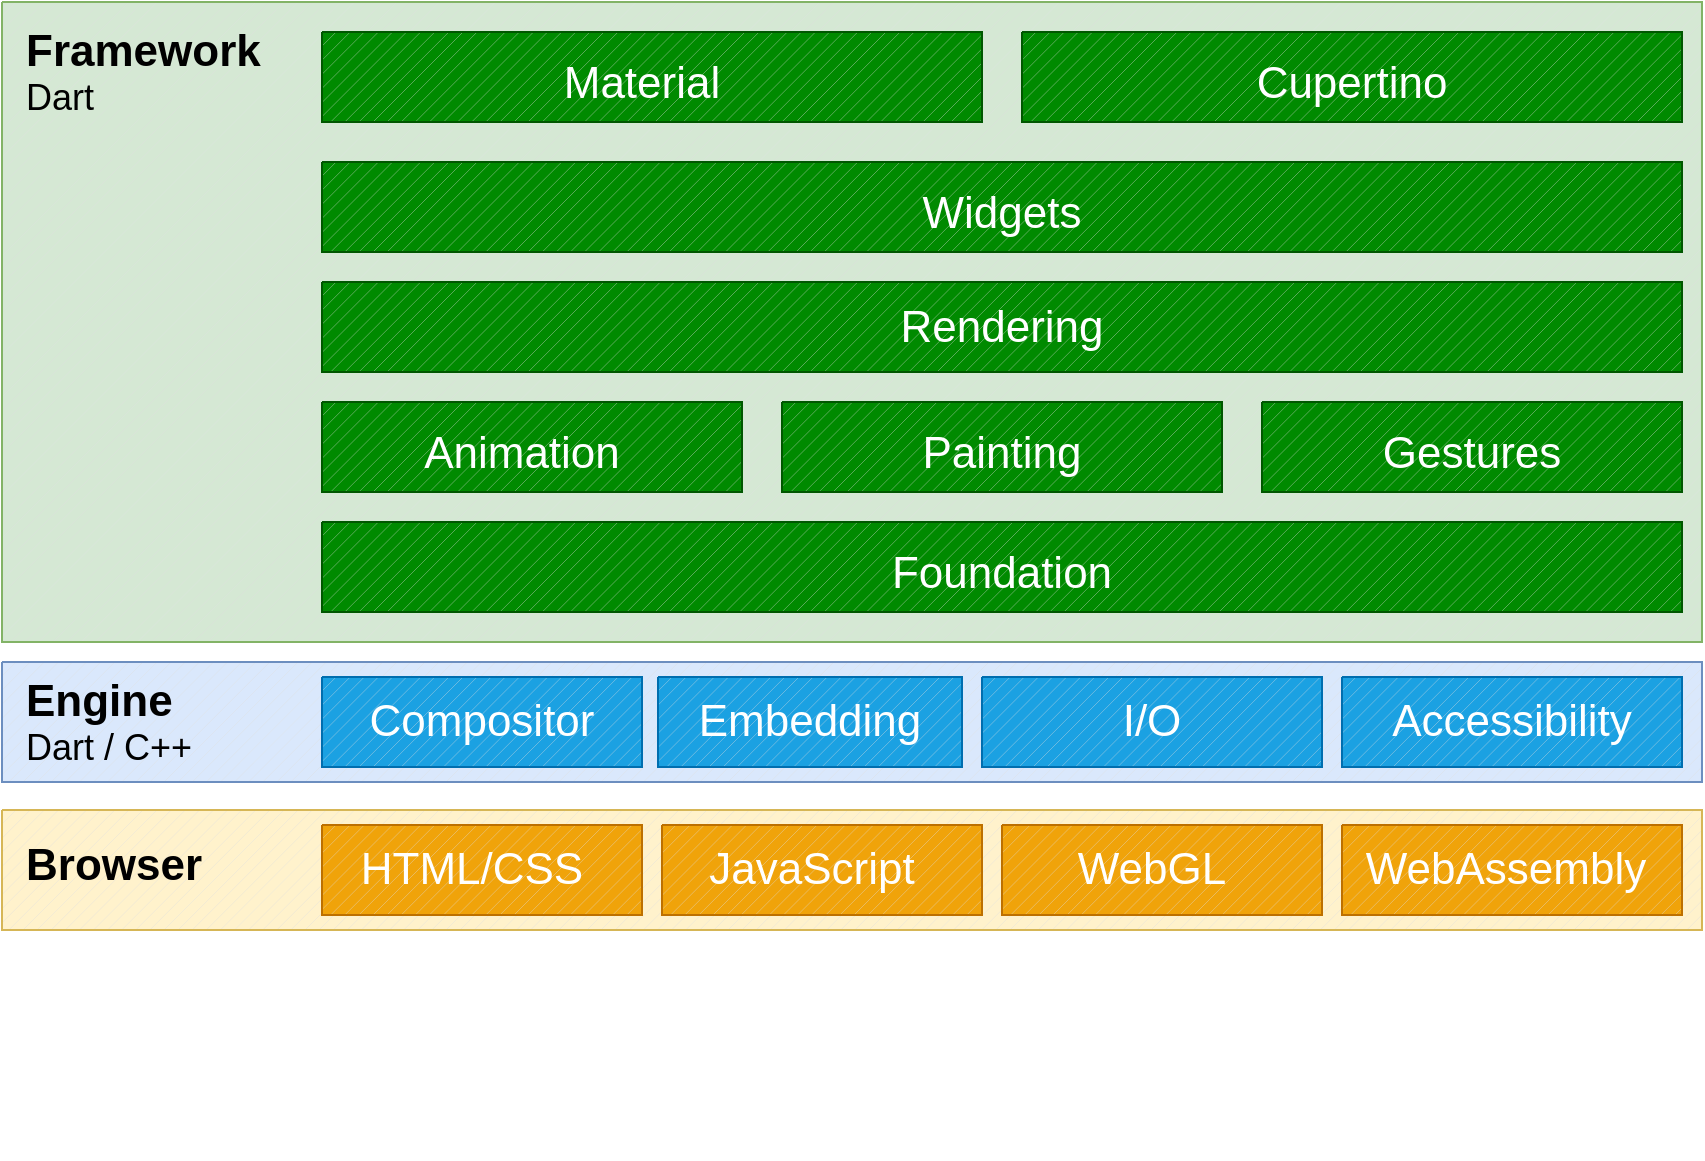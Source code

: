 <mxfile version="26.0.11">
  <diagram name="Page-1" id="iEswzy7BcGWgSbrlDjEJ">
    <mxGraphModel dx="1070" dy="669" grid="1" gridSize="10" guides="1" tooltips="1" connect="1" arrows="1" fold="1" page="1" pageScale="1" pageWidth="850" pageHeight="1100" math="0" shadow="0">
      <root>
        <mxCell id="0" />
        <mxCell id="1" parent="0" />
        <mxCell id="eU0kjX7wS5xwUF7xRdHj-2" value="" style="verticalLabelPosition=bottom;verticalAlign=top;html=1;shape=mxgraph.basic.patternFillRect;fillStyle=diag;step=5;fillStrokeWidth=0.2;fillStrokeColor=#dddddd;fillColor=#d5e8d4;strokeColor=#82b366;align=center;fontFamily=Helvetica;fontSize=12;fontColor=light-dark(#ffffff, #ededed);" parent="1" vertex="1">
          <mxGeometry x="20" y="70" width="850" height="320" as="geometry" />
        </mxCell>
        <mxCell id="eU0kjX7wS5xwUF7xRdHj-3" value="" style="verticalLabelPosition=bottom;verticalAlign=top;html=1;shape=mxgraph.basic.patternFillRect;fillStyle=diag;step=5;fillStrokeWidth=0.2;fillStrokeColor=#dddddd;fillColor=#fff2cc;strokeColor=#d6b656;labelBackgroundColor=default;textShadow=1;" parent="1" vertex="1">
          <mxGeometry x="20" y="474" width="850" height="60" as="geometry" />
        </mxCell>
        <mxCell id="eU0kjX7wS5xwUF7xRdHj-4" value="&lt;font style=&quot;font-size: 22px;&quot;&gt;&lt;b&gt;Framework&lt;/b&gt;&lt;/font&gt;&lt;div&gt;&lt;font style=&quot;font-size: 18px;&quot;&gt;Dart&lt;/font&gt;&lt;/div&gt;" style="text;html=1;align=left;verticalAlign=middle;whiteSpace=wrap;rounded=0;" parent="1" vertex="1">
          <mxGeometry x="30" y="80" width="120" height="50" as="geometry" />
        </mxCell>
        <mxCell id="eU0kjX7wS5xwUF7xRdHj-6" style="edgeStyle=orthogonalEdgeStyle;rounded=0;orthogonalLoop=1;jettySize=auto;html=1;exitX=0.5;exitY=1;exitDx=0;exitDy=0;" parent="1" edge="1">
          <mxGeometry relative="1" as="geometry">
            <mxPoint x="165" y="640" as="sourcePoint" />
            <mxPoint x="165" y="640" as="targetPoint" />
          </mxGeometry>
        </mxCell>
        <mxCell id="eU0kjX7wS5xwUF7xRdHj-10" value="" style="verticalLabelPosition=bottom;verticalAlign=top;html=1;shape=mxgraph.basic.patternFillRect;fillStyle=diag;step=5;fillStrokeWidth=0.2;fillStrokeColor=#dddddd;fillColor=#008a00;fontColor=#ffffff;strokeColor=#005700;" parent="1" vertex="1">
          <mxGeometry x="180" y="85" width="330" height="45" as="geometry" />
        </mxCell>
        <mxCell id="eU0kjX7wS5xwUF7xRdHj-11" value="" style="verticalLabelPosition=bottom;verticalAlign=top;html=1;shape=mxgraph.basic.patternFillRect;fillStyle=diag;step=5;fillStrokeWidth=0.2;fillStrokeColor=#dddddd;fillColor=#008a00;fontColor=#ffffff;strokeColor=#005700;" parent="1" vertex="1">
          <mxGeometry x="530" y="85" width="330" height="45" as="geometry" />
        </mxCell>
        <mxCell id="eU0kjX7wS5xwUF7xRdHj-12" value="&lt;font style=&quot;font-size: 22px;&quot;&gt;Material&lt;/font&gt;" style="text;html=1;align=center;verticalAlign=middle;whiteSpace=wrap;rounded=0;fontSize=28;fontColor=light-dark(#ffffff, #ededed);" parent="1" vertex="1">
          <mxGeometry x="300" y="92.5" width="80" height="30" as="geometry" />
        </mxCell>
        <mxCell id="eU0kjX7wS5xwUF7xRdHj-13" value="&lt;font style=&quot;font-size: 22px;&quot;&gt;Cupertino&lt;/font&gt;" style="text;html=1;align=center;verticalAlign=middle;whiteSpace=wrap;rounded=0;fontSize=28;fontColor=light-dark(#ffffff, #ededed);" parent="1" vertex="1">
          <mxGeometry x="655" y="92.5" width="80" height="30" as="geometry" />
        </mxCell>
        <mxCell id="eU0kjX7wS5xwUF7xRdHj-14" value="" style="verticalLabelPosition=bottom;verticalAlign=top;html=1;shape=mxgraph.basic.patternFillRect;fillStyle=diag;step=5;fillStrokeWidth=0.2;fillStrokeColor=#dddddd;fillColor=#008a00;fontColor=#ffffff;strokeColor=#005700;" parent="1" vertex="1">
          <mxGeometry x="180" y="150" width="680" height="45" as="geometry" />
        </mxCell>
        <mxCell id="eU0kjX7wS5xwUF7xRdHj-15" value="" style="verticalLabelPosition=bottom;verticalAlign=top;html=1;shape=mxgraph.basic.patternFillRect;fillStyle=diag;step=5;fillStrokeWidth=0.2;fillStrokeColor=#dddddd;fillColor=#008a00;fontColor=#ffffff;strokeColor=#005700;" parent="1" vertex="1">
          <mxGeometry x="180" y="210" width="680" height="45" as="geometry" />
        </mxCell>
        <mxCell id="eU0kjX7wS5xwUF7xRdHj-16" value="" style="verticalLabelPosition=bottom;verticalAlign=top;html=1;shape=mxgraph.basic.patternFillRect;fillStyle=diag;step=5;fillStrokeWidth=0.2;fillStrokeColor=#dddddd;fillColor=#008a00;fontColor=#ffffff;strokeColor=#005700;" parent="1" vertex="1">
          <mxGeometry x="180" y="330" width="680" height="45" as="geometry" />
        </mxCell>
        <mxCell id="eU0kjX7wS5xwUF7xRdHj-17" value="" style="verticalLabelPosition=bottom;verticalAlign=top;html=1;shape=mxgraph.basic.patternFillRect;fillStyle=diag;step=5;fillStrokeWidth=0.2;fillStrokeColor=#dddddd;fillColor=#008a00;fontColor=#ffffff;strokeColor=#005700;" parent="1" vertex="1">
          <mxGeometry x="180" y="270" width="210" height="45" as="geometry" />
        </mxCell>
        <mxCell id="eU0kjX7wS5xwUF7xRdHj-19" value="&lt;font style=&quot;font-size: 22px;&quot;&gt;Widgets&lt;/font&gt;&lt;span style=&quot;color: rgba(0, 0, 0, 0); font-family: monospace; font-size: 0px; text-align: start; text-wrap-mode: nowrap;&quot;&gt;%3CmxGraphModel%3E%3Croot%3E%3CmxCell%20id%3D%220%22%2F%3E%3CmxCell%20id%3D%221%22%20parent%3D%220%22%2F%3E%3CmxCell%20id%3D%222%22%20value%3D%22%26lt%3Bfont%20style%3D%26quot%3Bfont-size%3A%2022px%3B%26quot%3B%26gt%3BMaterial%26lt%3B%2Ffont%26gt%3B%22%20style%3D%22text%3Bhtml%3D1%3Balign%3Dcenter%3BverticalAlign%3Dmiddle%3BwhiteSpace%3Dwrap%3Brounded%3D0%3BfontSize%3D28%3BfontColor%3Dlight-dark(%23ffffff%2C%20%23ededed)%3B%22%20vertex%3D%221%22%20parent%3D%221%22%3E%3CmxGeometry%20x%3D%22300%22%20y%3D%2292.5%22%20width%3D%2280%22%20height%3D%2230%22%20as%3D%22geometry%22%2F%3E%3C%2FmxCell%3E%3C%2Froot%3E%3C%2FmxGraphModel%3E&lt;/span&gt;" style="text;html=1;align=center;verticalAlign=middle;whiteSpace=wrap;rounded=0;fontSize=28;fontColor=light-dark(#ffffff, #ededed);" parent="1" vertex="1">
          <mxGeometry x="480" y="157.5" width="80" height="30" as="geometry" />
        </mxCell>
        <mxCell id="eU0kjX7wS5xwUF7xRdHj-20" value="&lt;span style=&quot;font-size: 22px;&quot;&gt;Rendering&lt;/span&gt;" style="text;html=1;align=center;verticalAlign=middle;whiteSpace=wrap;rounded=0;fontSize=28;fontColor=light-dark(#ffffff, #ededed);" parent="1" vertex="1">
          <mxGeometry x="480" y="215" width="80" height="30" as="geometry" />
        </mxCell>
        <mxCell id="eU0kjX7wS5xwUF7xRdHj-21" value="&lt;span style=&quot;font-size: 22px;&quot;&gt;Foundation&lt;/span&gt;" style="text;html=1;align=center;verticalAlign=middle;whiteSpace=wrap;rounded=0;fontSize=28;fontColor=light-dark(#ffffff, #ededed);" parent="1" vertex="1">
          <mxGeometry x="480" y="337.5" width="80" height="30" as="geometry" />
        </mxCell>
        <mxCell id="eU0kjX7wS5xwUF7xRdHj-23" value="" style="verticalLabelPosition=bottom;verticalAlign=top;html=1;shape=mxgraph.basic.patternFillRect;fillStyle=diag;step=5;fillStrokeWidth=0.2;fillStrokeColor=#dddddd;fillColor=#008a00;fontColor=#ffffff;strokeColor=#005700;" parent="1" vertex="1">
          <mxGeometry x="410" y="270" width="220" height="45" as="geometry" />
        </mxCell>
        <mxCell id="eU0kjX7wS5xwUF7xRdHj-24" value="" style="verticalLabelPosition=bottom;verticalAlign=top;html=1;shape=mxgraph.basic.patternFillRect;fillStyle=diag;step=5;fillStrokeWidth=0.2;fillStrokeColor=#dddddd;fillColor=#008a00;fontColor=#ffffff;strokeColor=#005700;" parent="1" vertex="1">
          <mxGeometry x="650" y="270" width="210" height="45" as="geometry" />
        </mxCell>
        <mxCell id="eU0kjX7wS5xwUF7xRdHj-25" value="&lt;span style=&quot;font-size: 22px;&quot;&gt;Animation&lt;/span&gt;" style="text;html=1;align=center;verticalAlign=middle;whiteSpace=wrap;rounded=0;fontSize=28;fontColor=light-dark(#ffffff, #ededed);" parent="1" vertex="1">
          <mxGeometry x="240" y="275" width="80" height="35" as="geometry" />
        </mxCell>
        <mxCell id="eU0kjX7wS5xwUF7xRdHj-26" value="&lt;span style=&quot;font-size: 22px;&quot;&gt;Gestures&lt;/span&gt;" style="text;html=1;align=center;verticalAlign=middle;whiteSpace=wrap;rounded=0;fontSize=28;fontColor=light-dark(#ffffff, #ededed);" parent="1" vertex="1">
          <mxGeometry x="715" y="275" width="80" height="35" as="geometry" />
        </mxCell>
        <mxCell id="eU0kjX7wS5xwUF7xRdHj-27" value="&lt;span style=&quot;font-size: 22px;&quot;&gt;Painting&lt;/span&gt;" style="text;html=1;align=center;verticalAlign=middle;whiteSpace=wrap;rounded=0;fontSize=28;fontColor=light-dark(#ffffff, #ededed);" parent="1" vertex="1">
          <mxGeometry x="480" y="275" width="80" height="35" as="geometry" />
        </mxCell>
        <mxCell id="eU0kjX7wS5xwUF7xRdHj-29" value="" style="verticalLabelPosition=bottom;verticalAlign=top;html=1;shape=mxgraph.basic.patternFillRect;fillStyle=diag;step=5;fillStrokeWidth=0.2;fillStrokeColor=#dddddd;fillColor=#f0a30a;fontColor=#000000;strokeColor=#BD7000;" parent="1" vertex="1">
          <mxGeometry x="180" y="481.5" width="160" height="45" as="geometry" />
        </mxCell>
        <mxCell id="7qe8jE41nwvI0GSgo9u9-1" value="" style="verticalLabelPosition=bottom;verticalAlign=top;html=1;shape=mxgraph.basic.patternFillRect;fillStyle=diag;step=5;fillStrokeWidth=0.2;fillStrokeColor=#dddddd;fillColor=#dae8fc;strokeColor=#6c8ebf;labelBackgroundColor=default;textShadow=1;" parent="1" vertex="1">
          <mxGeometry x="20" y="400" width="850" height="60" as="geometry" />
        </mxCell>
        <mxCell id="7qe8jE41nwvI0GSgo9u9-2" value="&lt;font style=&quot;font-size: 22px;&quot;&gt;&lt;b&gt;Engine&lt;/b&gt;&lt;/font&gt;&lt;div&gt;&lt;font style=&quot;font-size: 18px;&quot;&gt;Dart / C++&lt;/font&gt;&lt;/div&gt;" style="text;html=1;align=left;verticalAlign=middle;whiteSpace=wrap;rounded=0;" parent="1" vertex="1">
          <mxGeometry x="30" y="415" width="150" height="30" as="geometry" />
        </mxCell>
        <mxCell id="7qe8jE41nwvI0GSgo9u9-3" value="" style="verticalLabelPosition=bottom;verticalAlign=top;html=1;shape=mxgraph.basic.patternFillRect;fillStyle=diag;step=5;fillStrokeWidth=0.2;fillStrokeColor=#dddddd;fillColor=#1ba1e2;fontColor=#ffffff;strokeColor=#006EAF;" parent="1" vertex="1">
          <mxGeometry x="180" y="407.5" width="160" height="45" as="geometry" />
        </mxCell>
        <mxCell id="7qe8jE41nwvI0GSgo9u9-4" value="" style="verticalLabelPosition=bottom;verticalAlign=top;html=1;shape=mxgraph.basic.patternFillRect;fillStyle=diag;step=5;fillStrokeWidth=0.2;fillStrokeColor=#dddddd;fillColor=#1ba1e2;fontColor=#ffffff;strokeColor=#006EAF;" parent="1" vertex="1">
          <mxGeometry x="348" y="407.5" width="152" height="45" as="geometry" />
        </mxCell>
        <mxCell id="7qe8jE41nwvI0GSgo9u9-5" value="" style="verticalLabelPosition=bottom;verticalAlign=top;html=1;shape=mxgraph.basic.patternFillRect;fillStyle=diag;step=5;fillStrokeWidth=0.2;fillStrokeColor=#dddddd;fillColor=#1ba1e2;fontColor=#ffffff;strokeColor=#006EAF;" parent="1" vertex="1">
          <mxGeometry x="510" y="407.5" width="170" height="45" as="geometry" />
        </mxCell>
        <mxCell id="7qe8jE41nwvI0GSgo9u9-6" value="" style="verticalLabelPosition=bottom;verticalAlign=top;html=1;shape=mxgraph.basic.patternFillRect;fillStyle=diag;step=5;fillStrokeWidth=0.2;fillStrokeColor=#dddddd;fillColor=#1ba1e2;fontColor=#ffffff;strokeColor=#006EAF;" parent="1" vertex="1">
          <mxGeometry x="690" y="407.5" width="170" height="45" as="geometry" />
        </mxCell>
        <mxCell id="7qe8jE41nwvI0GSgo9u9-7" value="&lt;font style=&quot;font-size: 22px; color: rgb(255, 255, 255);&quot;&gt;Compositor&lt;/font&gt;" style="text;html=1;align=center;verticalAlign=middle;whiteSpace=wrap;rounded=0;" parent="1" vertex="1">
          <mxGeometry x="230" y="415" width="60" height="30" as="geometry" />
        </mxCell>
        <mxCell id="7qe8jE41nwvI0GSgo9u9-8" value="&lt;font style=&quot;font-size: 22px; color: rgb(255, 255, 255);&quot;&gt;Embedding&lt;/font&gt;" style="text;html=1;align=center;verticalAlign=middle;whiteSpace=wrap;rounded=0;" parent="1" vertex="1">
          <mxGeometry x="394" y="415" width="60" height="30" as="geometry" />
        </mxCell>
        <mxCell id="7qe8jE41nwvI0GSgo9u9-9" value="&lt;font style=&quot;font-size: 22px; color: rgb(255, 255, 255);&quot;&gt;I/O&lt;/font&gt;" style="text;html=1;align=center;verticalAlign=middle;whiteSpace=wrap;rounded=0;" parent="1" vertex="1">
          <mxGeometry x="565" y="415" width="60" height="30" as="geometry" />
        </mxCell>
        <mxCell id="7qe8jE41nwvI0GSgo9u9-10" value="&lt;font style=&quot;font-size: 22px; color: rgb(255, 255, 255);&quot;&gt;Accessibility&lt;/font&gt;" style="text;html=1;align=center;verticalAlign=middle;whiteSpace=wrap;rounded=0;" parent="1" vertex="1">
          <mxGeometry x="745" y="415" width="60" height="30" as="geometry" />
        </mxCell>
        <mxCell id="NK9HXle7FpP0BrMxsV12-2" value="&lt;font style=&quot;font-size: 22px; color: rgb(255, 255, 255);&quot;&gt;WebGL&lt;/font&gt;" style="text;html=1;align=center;verticalAlign=middle;whiteSpace=wrap;rounded=0;" parent="1" vertex="1">
          <mxGeometry x="584.5" y="489" width="60" height="30" as="geometry" />
        </mxCell>
        <mxCell id="uTWjtHHHEZxcMKsox1Cd-2" value="&lt;font style=&quot;font-size: 22px;&quot;&gt;&lt;b&gt;Browser&lt;/b&gt;&lt;/font&gt;&lt;div&gt;&lt;br&gt;&lt;/div&gt;" style="text;html=1;align=left;verticalAlign=middle;whiteSpace=wrap;rounded=0;" vertex="1" parent="1">
          <mxGeometry x="30" y="494" width="150" height="30" as="geometry" />
        </mxCell>
        <mxCell id="uTWjtHHHEZxcMKsox1Cd-4" value="&lt;font style=&quot;font-size: 22px; color: rgb(255, 255, 255);&quot;&gt;HTML/CSS&lt;/font&gt;" style="text;html=1;align=center;verticalAlign=middle;whiteSpace=wrap;rounded=0;" vertex="1" parent="1">
          <mxGeometry x="225" y="489" width="60" height="30" as="geometry" />
        </mxCell>
        <mxCell id="uTWjtHHHEZxcMKsox1Cd-5" value="" style="verticalLabelPosition=bottom;verticalAlign=top;html=1;shape=mxgraph.basic.patternFillRect;fillStyle=diag;step=5;fillStrokeWidth=0.2;fillStrokeColor=#dddddd;fillColor=#f0a30a;fontColor=#000000;strokeColor=#BD7000;" vertex="1" parent="1">
          <mxGeometry x="520" y="481.5" width="160" height="45" as="geometry" />
        </mxCell>
        <mxCell id="uTWjtHHHEZxcMKsox1Cd-6" value="" style="verticalLabelPosition=bottom;verticalAlign=top;html=1;shape=mxgraph.basic.patternFillRect;fillStyle=diag;step=5;fillStrokeWidth=0.2;fillStrokeColor=#dddddd;fillColor=#f0a30a;fontColor=#000000;strokeColor=#BD7000;" vertex="1" parent="1">
          <mxGeometry x="350" y="481.5" width="160" height="45" as="geometry" />
        </mxCell>
        <mxCell id="uTWjtHHHEZxcMKsox1Cd-9" value="&lt;font style=&quot;font-size: 22px; color: rgb(255, 255, 255);&quot;&gt;JavaScript&lt;/font&gt;" style="text;html=1;align=center;verticalAlign=middle;whiteSpace=wrap;rounded=0;" vertex="1" parent="1">
          <mxGeometry x="395" y="489" width="60" height="30" as="geometry" />
        </mxCell>
        <mxCell id="uTWjtHHHEZxcMKsox1Cd-10" value="&lt;font style=&quot;font-size: 22px; color: rgb(255, 255, 255);&quot;&gt;WebGL&lt;/font&gt;" style="text;html=1;align=center;verticalAlign=middle;whiteSpace=wrap;rounded=0;" vertex="1" parent="1">
          <mxGeometry x="565" y="489" width="60" height="30" as="geometry" />
        </mxCell>
        <mxCell id="uTWjtHHHEZxcMKsox1Cd-13" value="" style="verticalLabelPosition=bottom;verticalAlign=top;html=1;shape=mxgraph.basic.patternFillRect;fillStyle=diag;step=5;fillStrokeWidth=0.2;fillStrokeColor=#dddddd;fillColor=#f0a30a;fontColor=#000000;strokeColor=#BD7000;" vertex="1" parent="1">
          <mxGeometry x="690" y="481.5" width="170" height="45" as="geometry" />
        </mxCell>
        <mxCell id="uTWjtHHHEZxcMKsox1Cd-14" value="&lt;font style=&quot;font-size: 22px; color: rgb(255, 255, 255);&quot;&gt;WebAssembly&lt;/font&gt;" style="text;html=1;align=center;verticalAlign=middle;whiteSpace=wrap;rounded=0;" vertex="1" parent="1">
          <mxGeometry x="742" y="489" width="60" height="30" as="geometry" />
        </mxCell>
      </root>
    </mxGraphModel>
  </diagram>
</mxfile>
